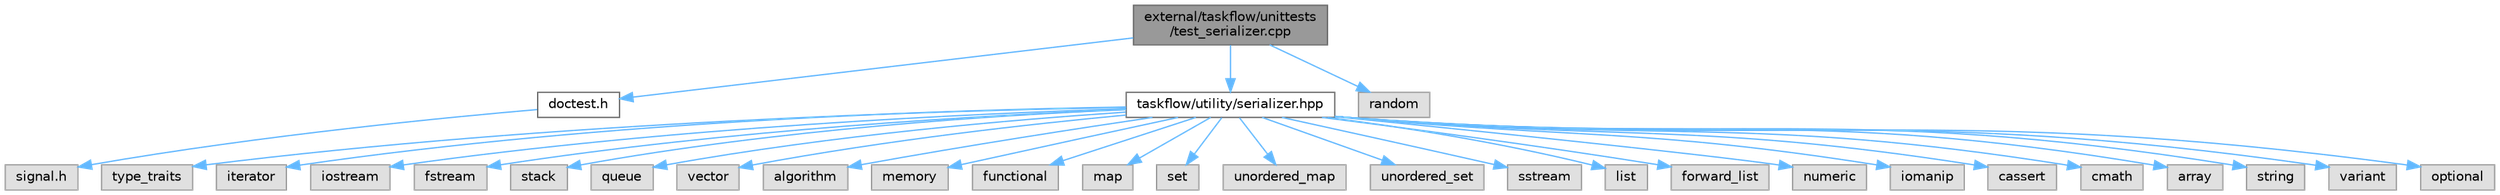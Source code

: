 digraph "external/taskflow/unittests/test_serializer.cpp"
{
 // LATEX_PDF_SIZE
  bgcolor="transparent";
  edge [fontname=Helvetica,fontsize=10,labelfontname=Helvetica,labelfontsize=10];
  node [fontname=Helvetica,fontsize=10,shape=box,height=0.2,width=0.4];
  Node1 [id="Node000001",label="external/taskflow/unittests\l/test_serializer.cpp",height=0.2,width=0.4,color="gray40", fillcolor="grey60", style="filled", fontcolor="black",tooltip=" "];
  Node1 -> Node2 [id="edge1_Node000001_Node000002",color="steelblue1",style="solid",tooltip=" "];
  Node2 [id="Node000002",label="doctest.h",height=0.2,width=0.4,color="grey40", fillcolor="white", style="filled",URL="$doctest_8h.html",tooltip=" "];
  Node2 -> Node3 [id="edge2_Node000002_Node000003",color="steelblue1",style="solid",tooltip=" "];
  Node3 [id="Node000003",label="signal.h",height=0.2,width=0.4,color="grey60", fillcolor="#E0E0E0", style="filled",tooltip=" "];
  Node1 -> Node4 [id="edge3_Node000001_Node000004",color="steelblue1",style="solid",tooltip=" "];
  Node4 [id="Node000004",label="taskflow/utility/serializer.hpp",height=0.2,width=0.4,color="grey40", fillcolor="white", style="filled",URL="$taskflow_2utility_2serializer_8hpp.html",tooltip=" "];
  Node4 -> Node5 [id="edge4_Node000004_Node000005",color="steelblue1",style="solid",tooltip=" "];
  Node5 [id="Node000005",label="type_traits",height=0.2,width=0.4,color="grey60", fillcolor="#E0E0E0", style="filled",tooltip=" "];
  Node4 -> Node6 [id="edge5_Node000004_Node000006",color="steelblue1",style="solid",tooltip=" "];
  Node6 [id="Node000006",label="iterator",height=0.2,width=0.4,color="grey60", fillcolor="#E0E0E0", style="filled",tooltip=" "];
  Node4 -> Node7 [id="edge6_Node000004_Node000007",color="steelblue1",style="solid",tooltip=" "];
  Node7 [id="Node000007",label="iostream",height=0.2,width=0.4,color="grey60", fillcolor="#E0E0E0", style="filled",tooltip=" "];
  Node4 -> Node8 [id="edge7_Node000004_Node000008",color="steelblue1",style="solid",tooltip=" "];
  Node8 [id="Node000008",label="fstream",height=0.2,width=0.4,color="grey60", fillcolor="#E0E0E0", style="filled",tooltip=" "];
  Node4 -> Node9 [id="edge8_Node000004_Node000009",color="steelblue1",style="solid",tooltip=" "];
  Node9 [id="Node000009",label="stack",height=0.2,width=0.4,color="grey60", fillcolor="#E0E0E0", style="filled",tooltip=" "];
  Node4 -> Node10 [id="edge9_Node000004_Node000010",color="steelblue1",style="solid",tooltip=" "];
  Node10 [id="Node000010",label="queue",height=0.2,width=0.4,color="grey60", fillcolor="#E0E0E0", style="filled",tooltip=" "];
  Node4 -> Node11 [id="edge10_Node000004_Node000011",color="steelblue1",style="solid",tooltip=" "];
  Node11 [id="Node000011",label="vector",height=0.2,width=0.4,color="grey60", fillcolor="#E0E0E0", style="filled",tooltip=" "];
  Node4 -> Node12 [id="edge11_Node000004_Node000012",color="steelblue1",style="solid",tooltip=" "];
  Node12 [id="Node000012",label="algorithm",height=0.2,width=0.4,color="grey60", fillcolor="#E0E0E0", style="filled",tooltip=" "];
  Node4 -> Node13 [id="edge12_Node000004_Node000013",color="steelblue1",style="solid",tooltip=" "];
  Node13 [id="Node000013",label="memory",height=0.2,width=0.4,color="grey60", fillcolor="#E0E0E0", style="filled",tooltip=" "];
  Node4 -> Node14 [id="edge13_Node000004_Node000014",color="steelblue1",style="solid",tooltip=" "];
  Node14 [id="Node000014",label="functional",height=0.2,width=0.4,color="grey60", fillcolor="#E0E0E0", style="filled",tooltip=" "];
  Node4 -> Node15 [id="edge14_Node000004_Node000015",color="steelblue1",style="solid",tooltip=" "];
  Node15 [id="Node000015",label="map",height=0.2,width=0.4,color="grey60", fillcolor="#E0E0E0", style="filled",tooltip=" "];
  Node4 -> Node16 [id="edge15_Node000004_Node000016",color="steelblue1",style="solid",tooltip=" "];
  Node16 [id="Node000016",label="set",height=0.2,width=0.4,color="grey60", fillcolor="#E0E0E0", style="filled",tooltip=" "];
  Node4 -> Node17 [id="edge16_Node000004_Node000017",color="steelblue1",style="solid",tooltip=" "];
  Node17 [id="Node000017",label="unordered_map",height=0.2,width=0.4,color="grey60", fillcolor="#E0E0E0", style="filled",tooltip=" "];
  Node4 -> Node18 [id="edge17_Node000004_Node000018",color="steelblue1",style="solid",tooltip=" "];
  Node18 [id="Node000018",label="unordered_set",height=0.2,width=0.4,color="grey60", fillcolor="#E0E0E0", style="filled",tooltip=" "];
  Node4 -> Node19 [id="edge18_Node000004_Node000019",color="steelblue1",style="solid",tooltip=" "];
  Node19 [id="Node000019",label="sstream",height=0.2,width=0.4,color="grey60", fillcolor="#E0E0E0", style="filled",tooltip=" "];
  Node4 -> Node20 [id="edge19_Node000004_Node000020",color="steelblue1",style="solid",tooltip=" "];
  Node20 [id="Node000020",label="list",height=0.2,width=0.4,color="grey60", fillcolor="#E0E0E0", style="filled",tooltip=" "];
  Node4 -> Node21 [id="edge20_Node000004_Node000021",color="steelblue1",style="solid",tooltip=" "];
  Node21 [id="Node000021",label="forward_list",height=0.2,width=0.4,color="grey60", fillcolor="#E0E0E0", style="filled",tooltip=" "];
  Node4 -> Node22 [id="edge21_Node000004_Node000022",color="steelblue1",style="solid",tooltip=" "];
  Node22 [id="Node000022",label="numeric",height=0.2,width=0.4,color="grey60", fillcolor="#E0E0E0", style="filled",tooltip=" "];
  Node4 -> Node23 [id="edge22_Node000004_Node000023",color="steelblue1",style="solid",tooltip=" "];
  Node23 [id="Node000023",label="iomanip",height=0.2,width=0.4,color="grey60", fillcolor="#E0E0E0", style="filled",tooltip=" "];
  Node4 -> Node24 [id="edge23_Node000004_Node000024",color="steelblue1",style="solid",tooltip=" "];
  Node24 [id="Node000024",label="cassert",height=0.2,width=0.4,color="grey60", fillcolor="#E0E0E0", style="filled",tooltip=" "];
  Node4 -> Node25 [id="edge24_Node000004_Node000025",color="steelblue1",style="solid",tooltip=" "];
  Node25 [id="Node000025",label="cmath",height=0.2,width=0.4,color="grey60", fillcolor="#E0E0E0", style="filled",tooltip=" "];
  Node4 -> Node26 [id="edge25_Node000004_Node000026",color="steelblue1",style="solid",tooltip=" "];
  Node26 [id="Node000026",label="array",height=0.2,width=0.4,color="grey60", fillcolor="#E0E0E0", style="filled",tooltip=" "];
  Node4 -> Node27 [id="edge26_Node000004_Node000027",color="steelblue1",style="solid",tooltip=" "];
  Node27 [id="Node000027",label="string",height=0.2,width=0.4,color="grey60", fillcolor="#E0E0E0", style="filled",tooltip=" "];
  Node4 -> Node28 [id="edge27_Node000004_Node000028",color="steelblue1",style="solid",tooltip=" "];
  Node28 [id="Node000028",label="variant",height=0.2,width=0.4,color="grey60", fillcolor="#E0E0E0", style="filled",tooltip=" "];
  Node4 -> Node29 [id="edge28_Node000004_Node000029",color="steelblue1",style="solid",tooltip=" "];
  Node29 [id="Node000029",label="optional",height=0.2,width=0.4,color="grey60", fillcolor="#E0E0E0", style="filled",tooltip=" "];
  Node1 -> Node30 [id="edge29_Node000001_Node000030",color="steelblue1",style="solid",tooltip=" "];
  Node30 [id="Node000030",label="random",height=0.2,width=0.4,color="grey60", fillcolor="#E0E0E0", style="filled",tooltip=" "];
}
